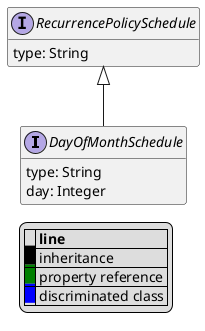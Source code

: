 @startuml

hide empty fields
hide empty methods
legend
|= |= line |
|<back:black>   </back>| inheritance |
|<back:green>   </back>| property reference |
|<back:blue>   </back>| discriminated class |
endlegend
interface DayOfMonthSchedule [[DayOfMonthSchedule.svg]] extends RecurrencePolicySchedule {
    type: String
    day: Integer
}
interface RecurrencePolicySchedule [[RecurrencePolicySchedule.svg]]  {
    type: String
}





@enduml
